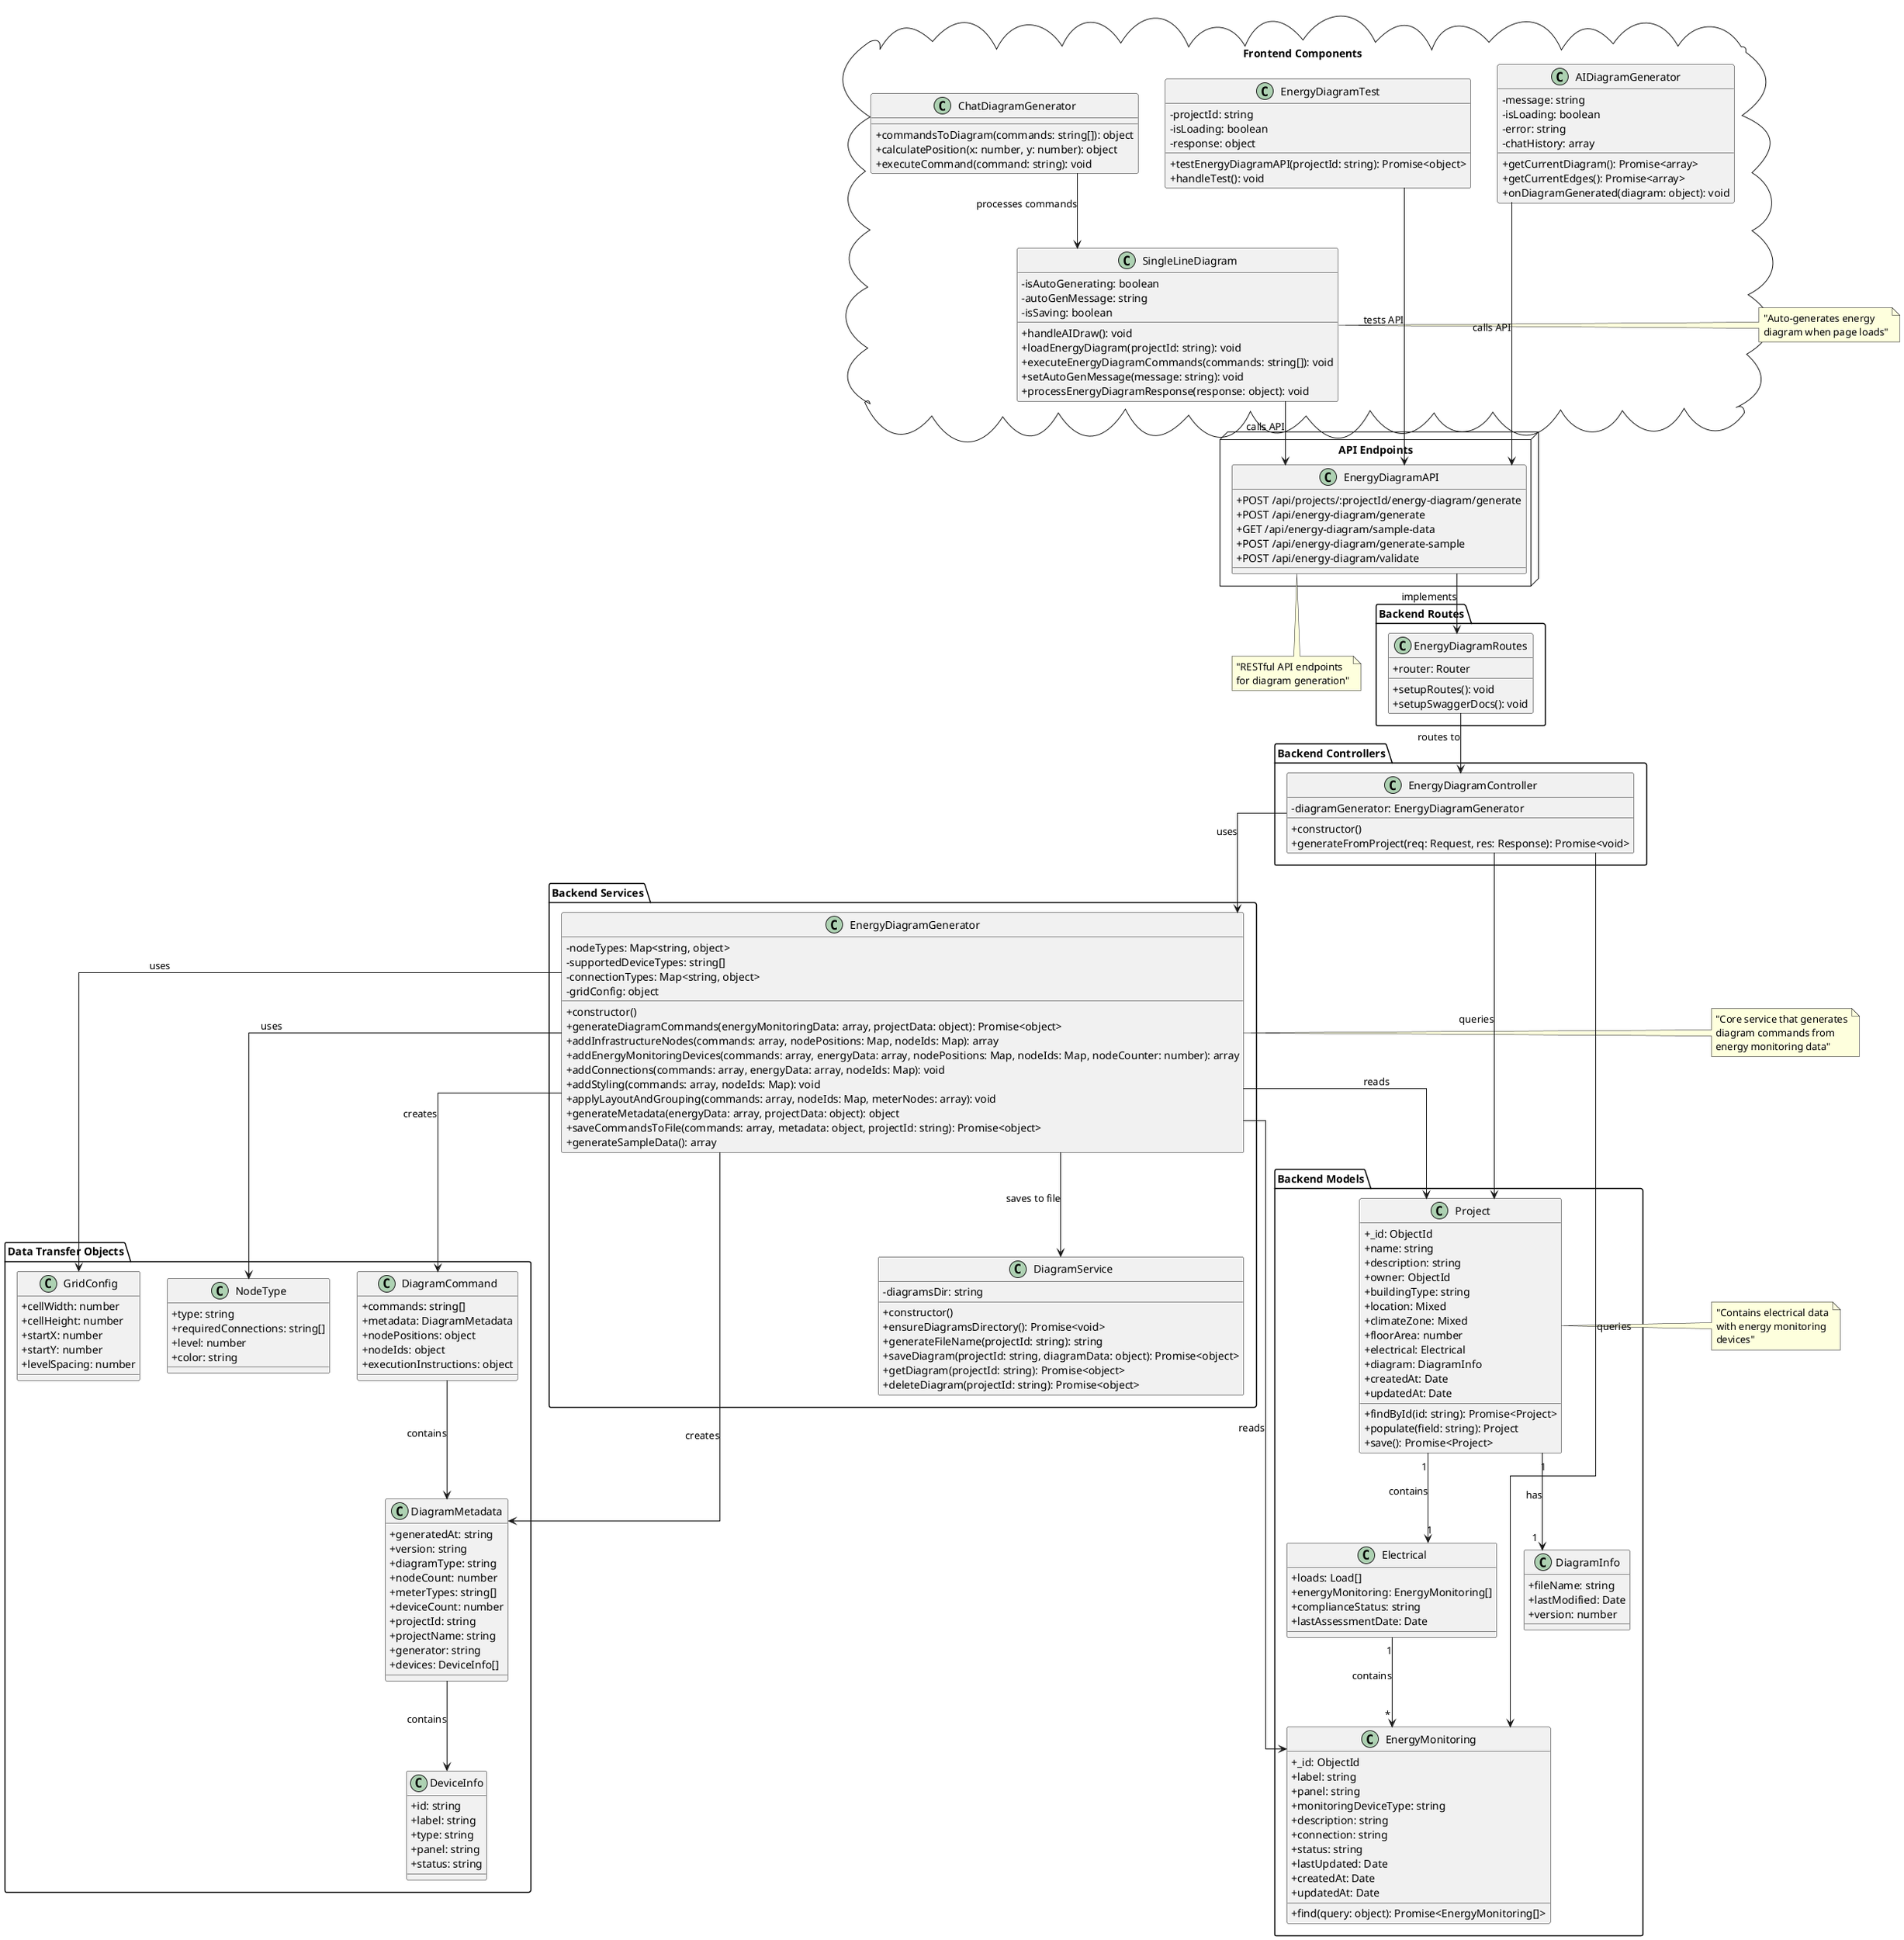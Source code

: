 @startuml Energy Diagram Generation - Class Diagram
skinparam classAttributeIconSize 0
skinparam linetype ortho

' Frontend Components
package "Frontend Components" <<Cloud>> {
    class SingleLineDiagram {
        -isAutoGenerating: boolean
        -autoGenMessage: string
        -isSaving: boolean
        +handleAIDraw(): void
        +loadEnergyDiagram(projectId: string): void
        +executeEnergyDiagramCommands(commands: string[]): void
        +setAutoGenMessage(message: string): void
        +processEnergyDiagramResponse(response: object): void
    }

    class EnergyDiagramTest {
        -projectId: string
        -isLoading: boolean
        -response: object
        +testEnergyDiagramAPI(projectId: string): Promise<object>
        +handleTest(): void
    }

    class AIDiagramGenerator {
        -message: string
        -isLoading: boolean
        -error: string
        -chatHistory: array
        +getCurrentDiagram(): Promise<array>
        +getCurrentEdges(): Promise<array>
        +onDiagramGenerated(diagram: object): void
    }

    class ChatDiagramGenerator {
        +commandsToDiagram(commands: string[]): object
        +calculatePosition(x: number, y: number): object
        +executeCommand(command: string): void
    }
}

' Backend Controllers
package "Backend Controllers" {
    class EnergyDiagramController {
        -diagramGenerator: EnergyDiagramGenerator
        +constructor()
        +generateFromProject(req: Request, res: Response): Promise<void>
    }
}

' Backend Services
package "Backend Services" {
    class EnergyDiagramGenerator {
        -nodeTypes: Map<string, object>
        -supportedDeviceTypes: string[]
        -connectionTypes: Map<string, object>
        -gridConfig: object
        +constructor()
        +generateDiagramCommands(energyMonitoringData: array, projectData: object): Promise<object>
        +addInfrastructureNodes(commands: array, nodePositions: Map, nodeIds: Map): array
        +addEnergyMonitoringDevices(commands: array, energyData: array, nodePositions: Map, nodeIds: Map, nodeCounter: number): array
        +addConnections(commands: array, energyData: array, nodeIds: Map): void
        +addStyling(commands: array, nodeIds: Map): void
        +applyLayoutAndGrouping(commands: array, nodeIds: Map, meterNodes: array): void
        +generateMetadata(energyData: array, projectData: object): object
        +saveCommandsToFile(commands: array, metadata: object, projectId: string): Promise<object>
        +generateSampleData(): array
    }

    class DiagramService {
        -diagramsDir: string
        +constructor()
        +ensureDiagramsDirectory(): Promise<void>
        +generateFileName(projectId: string): string
        +saveDiagram(projectId: string, diagramData: object): Promise<object>
        +getDiagram(projectId: string): Promise<object>
        +deleteDiagram(projectId: string): Promise<object>
    }
}

' Backend Models
package "Backend Models" {
    class Project {
        +_id: ObjectId
        +name: string
        +description: string
        +owner: ObjectId
        +buildingType: string
        +location: Mixed
        +climateZone: Mixed
        +floorArea: number
        +electrical: Electrical
        +diagram: DiagramInfo
        +createdAt: Date
        +updatedAt: Date
        +findById(id: string): Promise<Project>
        +populate(field: string): Project
        +save(): Promise<Project>
    }

    class EnergyMonitoring {
        +_id: ObjectId
        +label: string
        +panel: string
        +monitoringDeviceType: string
        +description: string
        +connection: string
        +status: string
        +lastUpdated: Date
        +createdAt: Date
        +updatedAt: Date
        +find(query: object): Promise<EnergyMonitoring[]>
    }

    class Electrical {
        +loads: Load[]
        +energyMonitoring: EnergyMonitoring[]
        +complianceStatus: string
        +lastAssessmentDate: Date
    }

    class DiagramInfo {
        +fileName: string
        +lastModified: Date
        +version: number
    }
}

' Backend Routes
package "Backend Routes" {
    class EnergyDiagramRoutes {
        +router: Router
        +setupRoutes(): void
        +setupSwaggerDocs(): void
    }
}

' Data Transfer Objects
package "Data Transfer Objects" {
    class DiagramCommand {
        +commands: string[]
        +metadata: DiagramMetadata
        +nodePositions: object
        +nodeIds: object
        +executionInstructions: object
    }

    class DiagramMetadata {
        +generatedAt: string
        +version: string
        +diagramType: string
        +nodeCount: number
        +meterTypes: string[]
        +deviceCount: number
        +projectId: string
        +projectName: string
        +generator: string
        +devices: DeviceInfo[]
    }

    class DeviceInfo {
        +id: string
        +label: string
        +type: string
        +panel: string
        +status: string
    }

    class NodeType {
        +type: string
        +requiredConnections: string[]
        +level: number
        +color: string
    }

    class GridConfig {
        +cellWidth: number
        +cellHeight: number
        +startX: number
        +startY: number
        +levelSpacing: number
    }
}

' API Endpoints
package "API Endpoints" <<Node>> {
    class EnergyDiagramAPI {
        +POST /api/projects/:projectId/energy-diagram/generate
        +POST /api/energy-diagram/generate
        +GET /api/energy-diagram/sample-data
        +POST /api/energy-diagram/generate-sample
        +POST /api/energy-diagram/validate
    }
}

' Relationships - Frontend
SingleLineDiagram --> EnergyDiagramAPI : "calls API"
EnergyDiagramTest --> EnergyDiagramAPI : "tests API"
AIDiagramGenerator --> EnergyDiagramAPI : "calls API"
ChatDiagramGenerator --> SingleLineDiagram : "processes commands"

' Relationships - Backend Controller to Service
EnergyDiagramController --> EnergyDiagramGenerator : "uses"
EnergyDiagramController --> Project : "queries"
EnergyDiagramController --> EnergyMonitoring : "queries"

' Relationships - Service to Models
EnergyDiagramGenerator --> Project : "reads"
EnergyDiagramGenerator --> EnergyMonitoring : "reads"
EnergyDiagramGenerator --> DiagramService : "saves to file"

' Relationships - Models
Project "1" --> "1" Electrical : "contains"
Project "1" --> "1" DiagramInfo : "has"
Electrical "1" --> "*" EnergyMonitoring : "contains"

' Relationships - Routes
EnergyDiagramRoutes --> EnergyDiagramController : "routes to"
EnergyDiagramAPI --> EnergyDiagramRoutes : "implements"

' Relationships - DTOs
EnergyDiagramGenerator --> DiagramCommand : "creates"
EnergyDiagramGenerator --> DiagramMetadata : "creates"
EnergyDiagramGenerator --> NodeType : "uses"
EnergyDiagramGenerator --> GridConfig : "uses"
DiagramCommand --> DiagramMetadata : "contains"
DiagramMetadata --> DeviceInfo : "contains"

' Flow annotations
note right of SingleLineDiagram : "Auto-generates energy\ndiagram when page loads"
note right of EnergyDiagramGenerator : "Core service that generates\ndiagram commands from\nenergy monitoring data"
note right of Project : "Contains electrical data\nwith energy monitoring\ndevices"
note bottom of EnergyDiagramAPI : "RESTful API endpoints\nfor diagram generation"

@enduml 